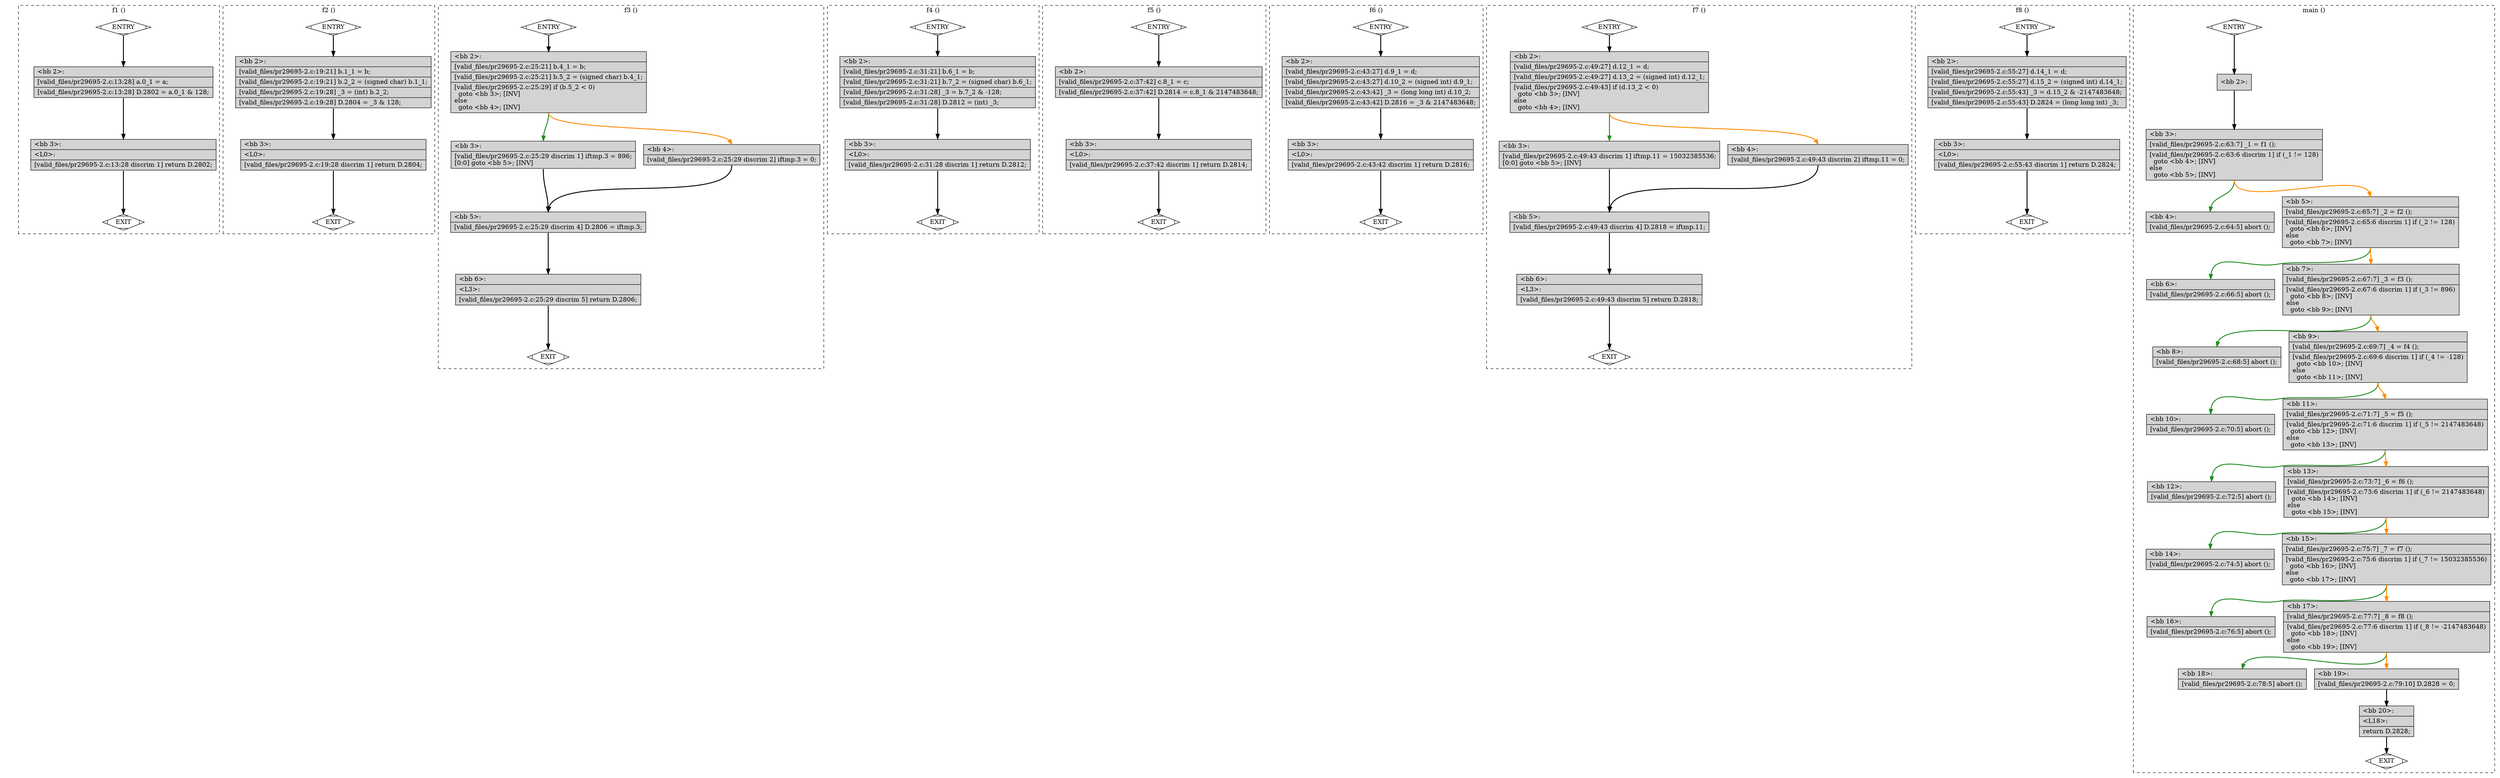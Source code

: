 digraph "a-pr29695-2.c.015t.cfg" {
overlap=false;
subgraph "cluster_f1" {
	style="dashed";
	color="black";
	label="f1 ()";
	fn_0_basic_block_0 [shape=Mdiamond,style=filled,fillcolor=white,label="ENTRY"];

	fn_0_basic_block_1 [shape=Mdiamond,style=filled,fillcolor=white,label="EXIT"];

	fn_0_basic_block_2 [shape=record,style=filled,fillcolor=lightgrey,label="{\<bb\ 2\>:\l\
|[valid_files/pr29695-2.c:13:28]\ a.0_1\ =\ a;\l\
|[valid_files/pr29695-2.c:13:28]\ D.2802\ =\ a.0_1\ &\ 128;\l\
}"];

	fn_0_basic_block_3 [shape=record,style=filled,fillcolor=lightgrey,label="{\<bb\ 3\>:\l\
|\<L0\>:\l\
|[valid_files/pr29695-2.c:13:28\ discrim\ 1]\ return\ D.2802;\l\
}"];

	fn_0_basic_block_0:s -> fn_0_basic_block_2:n [style="solid,bold",color=black,weight=100,constraint=true];
	fn_0_basic_block_2:s -> fn_0_basic_block_3:n [style="solid,bold",color=black,weight=100,constraint=true];
	fn_0_basic_block_3:s -> fn_0_basic_block_1:n [style="solid,bold",color=black,weight=10,constraint=true];
	fn_0_basic_block_0:s -> fn_0_basic_block_1:n [style="invis",constraint=true];
}
subgraph "cluster_f2" {
	style="dashed";
	color="black";
	label="f2 ()";
	fn_1_basic_block_0 [shape=Mdiamond,style=filled,fillcolor=white,label="ENTRY"];

	fn_1_basic_block_1 [shape=Mdiamond,style=filled,fillcolor=white,label="EXIT"];

	fn_1_basic_block_2 [shape=record,style=filled,fillcolor=lightgrey,label="{\<bb\ 2\>:\l\
|[valid_files/pr29695-2.c:19:21]\ b.1_1\ =\ b;\l\
|[valid_files/pr29695-2.c:19:21]\ b.2_2\ =\ (signed\ char)\ b.1_1;\l\
|[valid_files/pr29695-2.c:19:28]\ _3\ =\ (int)\ b.2_2;\l\
|[valid_files/pr29695-2.c:19:28]\ D.2804\ =\ _3\ &\ 128;\l\
}"];

	fn_1_basic_block_3 [shape=record,style=filled,fillcolor=lightgrey,label="{\<bb\ 3\>:\l\
|\<L0\>:\l\
|[valid_files/pr29695-2.c:19:28\ discrim\ 1]\ return\ D.2804;\l\
}"];

	fn_1_basic_block_0:s -> fn_1_basic_block_2:n [style="solid,bold",color=black,weight=100,constraint=true];
	fn_1_basic_block_2:s -> fn_1_basic_block_3:n [style="solid,bold",color=black,weight=100,constraint=true];
	fn_1_basic_block_3:s -> fn_1_basic_block_1:n [style="solid,bold",color=black,weight=10,constraint=true];
	fn_1_basic_block_0:s -> fn_1_basic_block_1:n [style="invis",constraint=true];
}
subgraph "cluster_f3" {
	style="dashed";
	color="black";
	label="f3 ()";
	fn_2_basic_block_0 [shape=Mdiamond,style=filled,fillcolor=white,label="ENTRY"];

	fn_2_basic_block_1 [shape=Mdiamond,style=filled,fillcolor=white,label="EXIT"];

	fn_2_basic_block_2 [shape=record,style=filled,fillcolor=lightgrey,label="{\<bb\ 2\>:\l\
|[valid_files/pr29695-2.c:25:21]\ b.4_1\ =\ b;\l\
|[valid_files/pr29695-2.c:25:21]\ b.5_2\ =\ (signed\ char)\ b.4_1;\l\
|[valid_files/pr29695-2.c:25:29]\ if\ (b.5_2\ \<\ 0)\l\
\ \ goto\ \<bb\ 3\>;\ [INV]\l\
else\l\
\ \ goto\ \<bb\ 4\>;\ [INV]\l\
}"];

	fn_2_basic_block_3 [shape=record,style=filled,fillcolor=lightgrey,label="{\<bb\ 3\>:\l\
|[valid_files/pr29695-2.c:25:29\ discrim\ 1]\ iftmp.3\ =\ 896;\l\
[0:0]\ goto\ \<bb\ 5\>;\ [INV]\l\
}"];

	fn_2_basic_block_4 [shape=record,style=filled,fillcolor=lightgrey,label="{\<bb\ 4\>:\l\
|[valid_files/pr29695-2.c:25:29\ discrim\ 2]\ iftmp.3\ =\ 0;\l\
}"];

	fn_2_basic_block_5 [shape=record,style=filled,fillcolor=lightgrey,label="{\<bb\ 5\>:\l\
|[valid_files/pr29695-2.c:25:29\ discrim\ 4]\ D.2806\ =\ iftmp.3;\l\
}"];

	fn_2_basic_block_6 [shape=record,style=filled,fillcolor=lightgrey,label="{\<bb\ 6\>:\l\
|\<L3\>:\l\
|[valid_files/pr29695-2.c:25:29\ discrim\ 5]\ return\ D.2806;\l\
}"];

	fn_2_basic_block_0:s -> fn_2_basic_block_2:n [style="solid,bold",color=black,weight=100,constraint=true];
	fn_2_basic_block_2:s -> fn_2_basic_block_3:n [style="solid,bold",color=forestgreen,weight=10,constraint=true];
	fn_2_basic_block_2:s -> fn_2_basic_block_4:n [style="solid,bold",color=darkorange,weight=10,constraint=true];
	fn_2_basic_block_3:s -> fn_2_basic_block_5:n [style="solid,bold",color=black,weight=100,constraint=true];
	fn_2_basic_block_4:s -> fn_2_basic_block_5:n [style="solid,bold",color=black,weight=100,constraint=true];
	fn_2_basic_block_5:s -> fn_2_basic_block_6:n [style="solid,bold",color=black,weight=100,constraint=true];
	fn_2_basic_block_6:s -> fn_2_basic_block_1:n [style="solid,bold",color=black,weight=10,constraint=true];
	fn_2_basic_block_0:s -> fn_2_basic_block_1:n [style="invis",constraint=true];
}
subgraph "cluster_f4" {
	style="dashed";
	color="black";
	label="f4 ()";
	fn_3_basic_block_0 [shape=Mdiamond,style=filled,fillcolor=white,label="ENTRY"];

	fn_3_basic_block_1 [shape=Mdiamond,style=filled,fillcolor=white,label="EXIT"];

	fn_3_basic_block_2 [shape=record,style=filled,fillcolor=lightgrey,label="{\<bb\ 2\>:\l\
|[valid_files/pr29695-2.c:31:21]\ b.6_1\ =\ b;\l\
|[valid_files/pr29695-2.c:31:21]\ b.7_2\ =\ (signed\ char)\ b.6_1;\l\
|[valid_files/pr29695-2.c:31:28]\ _3\ =\ b.7_2\ &\ -128;\l\
|[valid_files/pr29695-2.c:31:28]\ D.2812\ =\ (int)\ _3;\l\
}"];

	fn_3_basic_block_3 [shape=record,style=filled,fillcolor=lightgrey,label="{\<bb\ 3\>:\l\
|\<L0\>:\l\
|[valid_files/pr29695-2.c:31:28\ discrim\ 1]\ return\ D.2812;\l\
}"];

	fn_3_basic_block_0:s -> fn_3_basic_block_2:n [style="solid,bold",color=black,weight=100,constraint=true];
	fn_3_basic_block_2:s -> fn_3_basic_block_3:n [style="solid,bold",color=black,weight=100,constraint=true];
	fn_3_basic_block_3:s -> fn_3_basic_block_1:n [style="solid,bold",color=black,weight=10,constraint=true];
	fn_3_basic_block_0:s -> fn_3_basic_block_1:n [style="invis",constraint=true];
}
subgraph "cluster_f5" {
	style="dashed";
	color="black";
	label="f5 ()";
	fn_4_basic_block_0 [shape=Mdiamond,style=filled,fillcolor=white,label="ENTRY"];

	fn_4_basic_block_1 [shape=Mdiamond,style=filled,fillcolor=white,label="EXIT"];

	fn_4_basic_block_2 [shape=record,style=filled,fillcolor=lightgrey,label="{\<bb\ 2\>:\l\
|[valid_files/pr29695-2.c:37:42]\ c.8_1\ =\ c;\l\
|[valid_files/pr29695-2.c:37:42]\ D.2814\ =\ c.8_1\ &\ 2147483648;\l\
}"];

	fn_4_basic_block_3 [shape=record,style=filled,fillcolor=lightgrey,label="{\<bb\ 3\>:\l\
|\<L0\>:\l\
|[valid_files/pr29695-2.c:37:42\ discrim\ 1]\ return\ D.2814;\l\
}"];

	fn_4_basic_block_0:s -> fn_4_basic_block_2:n [style="solid,bold",color=black,weight=100,constraint=true];
	fn_4_basic_block_2:s -> fn_4_basic_block_3:n [style="solid,bold",color=black,weight=100,constraint=true];
	fn_4_basic_block_3:s -> fn_4_basic_block_1:n [style="solid,bold",color=black,weight=10,constraint=true];
	fn_4_basic_block_0:s -> fn_4_basic_block_1:n [style="invis",constraint=true];
}
subgraph "cluster_f6" {
	style="dashed";
	color="black";
	label="f6 ()";
	fn_5_basic_block_0 [shape=Mdiamond,style=filled,fillcolor=white,label="ENTRY"];

	fn_5_basic_block_1 [shape=Mdiamond,style=filled,fillcolor=white,label="EXIT"];

	fn_5_basic_block_2 [shape=record,style=filled,fillcolor=lightgrey,label="{\<bb\ 2\>:\l\
|[valid_files/pr29695-2.c:43:27]\ d.9_1\ =\ d;\l\
|[valid_files/pr29695-2.c:43:27]\ d.10_2\ =\ (signed\ int)\ d.9_1;\l\
|[valid_files/pr29695-2.c:43:42]\ _3\ =\ (long\ long\ int)\ d.10_2;\l\
|[valid_files/pr29695-2.c:43:42]\ D.2816\ =\ _3\ &\ 2147483648;\l\
}"];

	fn_5_basic_block_3 [shape=record,style=filled,fillcolor=lightgrey,label="{\<bb\ 3\>:\l\
|\<L0\>:\l\
|[valid_files/pr29695-2.c:43:42\ discrim\ 1]\ return\ D.2816;\l\
}"];

	fn_5_basic_block_0:s -> fn_5_basic_block_2:n [style="solid,bold",color=black,weight=100,constraint=true];
	fn_5_basic_block_2:s -> fn_5_basic_block_3:n [style="solid,bold",color=black,weight=100,constraint=true];
	fn_5_basic_block_3:s -> fn_5_basic_block_1:n [style="solid,bold",color=black,weight=10,constraint=true];
	fn_5_basic_block_0:s -> fn_5_basic_block_1:n [style="invis",constraint=true];
}
subgraph "cluster_f7" {
	style="dashed";
	color="black";
	label="f7 ()";
	fn_6_basic_block_0 [shape=Mdiamond,style=filled,fillcolor=white,label="ENTRY"];

	fn_6_basic_block_1 [shape=Mdiamond,style=filled,fillcolor=white,label="EXIT"];

	fn_6_basic_block_2 [shape=record,style=filled,fillcolor=lightgrey,label="{\<bb\ 2\>:\l\
|[valid_files/pr29695-2.c:49:27]\ d.12_1\ =\ d;\l\
|[valid_files/pr29695-2.c:49:27]\ d.13_2\ =\ (signed\ int)\ d.12_1;\l\
|[valid_files/pr29695-2.c:49:43]\ if\ (d.13_2\ \<\ 0)\l\
\ \ goto\ \<bb\ 3\>;\ [INV]\l\
else\l\
\ \ goto\ \<bb\ 4\>;\ [INV]\l\
}"];

	fn_6_basic_block_3 [shape=record,style=filled,fillcolor=lightgrey,label="{\<bb\ 3\>:\l\
|[valid_files/pr29695-2.c:49:43\ discrim\ 1]\ iftmp.11\ =\ 15032385536;\l\
[0:0]\ goto\ \<bb\ 5\>;\ [INV]\l\
}"];

	fn_6_basic_block_4 [shape=record,style=filled,fillcolor=lightgrey,label="{\<bb\ 4\>:\l\
|[valid_files/pr29695-2.c:49:43\ discrim\ 2]\ iftmp.11\ =\ 0;\l\
}"];

	fn_6_basic_block_5 [shape=record,style=filled,fillcolor=lightgrey,label="{\<bb\ 5\>:\l\
|[valid_files/pr29695-2.c:49:43\ discrim\ 4]\ D.2818\ =\ iftmp.11;\l\
}"];

	fn_6_basic_block_6 [shape=record,style=filled,fillcolor=lightgrey,label="{\<bb\ 6\>:\l\
|\<L3\>:\l\
|[valid_files/pr29695-2.c:49:43\ discrim\ 5]\ return\ D.2818;\l\
}"];

	fn_6_basic_block_0:s -> fn_6_basic_block_2:n [style="solid,bold",color=black,weight=100,constraint=true];
	fn_6_basic_block_2:s -> fn_6_basic_block_3:n [style="solid,bold",color=forestgreen,weight=10,constraint=true];
	fn_6_basic_block_2:s -> fn_6_basic_block_4:n [style="solid,bold",color=darkorange,weight=10,constraint=true];
	fn_6_basic_block_3:s -> fn_6_basic_block_5:n [style="solid,bold",color=black,weight=100,constraint=true];
	fn_6_basic_block_4:s -> fn_6_basic_block_5:n [style="solid,bold",color=black,weight=100,constraint=true];
	fn_6_basic_block_5:s -> fn_6_basic_block_6:n [style="solid,bold",color=black,weight=100,constraint=true];
	fn_6_basic_block_6:s -> fn_6_basic_block_1:n [style="solid,bold",color=black,weight=10,constraint=true];
	fn_6_basic_block_0:s -> fn_6_basic_block_1:n [style="invis",constraint=true];
}
subgraph "cluster_f8" {
	style="dashed";
	color="black";
	label="f8 ()";
	fn_7_basic_block_0 [shape=Mdiamond,style=filled,fillcolor=white,label="ENTRY"];

	fn_7_basic_block_1 [shape=Mdiamond,style=filled,fillcolor=white,label="EXIT"];

	fn_7_basic_block_2 [shape=record,style=filled,fillcolor=lightgrey,label="{\<bb\ 2\>:\l\
|[valid_files/pr29695-2.c:55:27]\ d.14_1\ =\ d;\l\
|[valid_files/pr29695-2.c:55:27]\ d.15_2\ =\ (signed\ int)\ d.14_1;\l\
|[valid_files/pr29695-2.c:55:43]\ _3\ =\ d.15_2\ &\ -2147483648;\l\
|[valid_files/pr29695-2.c:55:43]\ D.2824\ =\ (long\ long\ int)\ _3;\l\
}"];

	fn_7_basic_block_3 [shape=record,style=filled,fillcolor=lightgrey,label="{\<bb\ 3\>:\l\
|\<L0\>:\l\
|[valid_files/pr29695-2.c:55:43\ discrim\ 1]\ return\ D.2824;\l\
}"];

	fn_7_basic_block_0:s -> fn_7_basic_block_2:n [style="solid,bold",color=black,weight=100,constraint=true];
	fn_7_basic_block_2:s -> fn_7_basic_block_3:n [style="solid,bold",color=black,weight=100,constraint=true];
	fn_7_basic_block_3:s -> fn_7_basic_block_1:n [style="solid,bold",color=black,weight=10,constraint=true];
	fn_7_basic_block_0:s -> fn_7_basic_block_1:n [style="invis",constraint=true];
}
subgraph "cluster_main" {
	style="dashed";
	color="black";
	label="main ()";
	fn_8_basic_block_0 [shape=Mdiamond,style=filled,fillcolor=white,label="ENTRY"];

	fn_8_basic_block_1 [shape=Mdiamond,style=filled,fillcolor=white,label="EXIT"];

	fn_8_basic_block_2 [shape=record,style=filled,fillcolor=lightgrey,label="{\<bb\ 2\>:\l\
}"];

	fn_8_basic_block_3 [shape=record,style=filled,fillcolor=lightgrey,label="{\<bb\ 3\>:\l\
|[valid_files/pr29695-2.c:63:7]\ _1\ =\ f1\ ();\l\
|[valid_files/pr29695-2.c:63:6\ discrim\ 1]\ if\ (_1\ !=\ 128)\l\
\ \ goto\ \<bb\ 4\>;\ [INV]\l\
else\l\
\ \ goto\ \<bb\ 5\>;\ [INV]\l\
}"];

	fn_8_basic_block_4 [shape=record,style=filled,fillcolor=lightgrey,label="{\<bb\ 4\>:\l\
|[valid_files/pr29695-2.c:64:5]\ abort\ ();\l\
}"];

	fn_8_basic_block_5 [shape=record,style=filled,fillcolor=lightgrey,label="{\<bb\ 5\>:\l\
|[valid_files/pr29695-2.c:65:7]\ _2\ =\ f2\ ();\l\
|[valid_files/pr29695-2.c:65:6\ discrim\ 1]\ if\ (_2\ !=\ 128)\l\
\ \ goto\ \<bb\ 6\>;\ [INV]\l\
else\l\
\ \ goto\ \<bb\ 7\>;\ [INV]\l\
}"];

	fn_8_basic_block_6 [shape=record,style=filled,fillcolor=lightgrey,label="{\<bb\ 6\>:\l\
|[valid_files/pr29695-2.c:66:5]\ abort\ ();\l\
}"];

	fn_8_basic_block_7 [shape=record,style=filled,fillcolor=lightgrey,label="{\<bb\ 7\>:\l\
|[valid_files/pr29695-2.c:67:7]\ _3\ =\ f3\ ();\l\
|[valid_files/pr29695-2.c:67:6\ discrim\ 1]\ if\ (_3\ !=\ 896)\l\
\ \ goto\ \<bb\ 8\>;\ [INV]\l\
else\l\
\ \ goto\ \<bb\ 9\>;\ [INV]\l\
}"];

	fn_8_basic_block_8 [shape=record,style=filled,fillcolor=lightgrey,label="{\<bb\ 8\>:\l\
|[valid_files/pr29695-2.c:68:5]\ abort\ ();\l\
}"];

	fn_8_basic_block_9 [shape=record,style=filled,fillcolor=lightgrey,label="{\<bb\ 9\>:\l\
|[valid_files/pr29695-2.c:69:7]\ _4\ =\ f4\ ();\l\
|[valid_files/pr29695-2.c:69:6\ discrim\ 1]\ if\ (_4\ !=\ -128)\l\
\ \ goto\ \<bb\ 10\>;\ [INV]\l\
else\l\
\ \ goto\ \<bb\ 11\>;\ [INV]\l\
}"];

	fn_8_basic_block_10 [shape=record,style=filled,fillcolor=lightgrey,label="{\<bb\ 10\>:\l\
|[valid_files/pr29695-2.c:70:5]\ abort\ ();\l\
}"];

	fn_8_basic_block_11 [shape=record,style=filled,fillcolor=lightgrey,label="{\<bb\ 11\>:\l\
|[valid_files/pr29695-2.c:71:7]\ _5\ =\ f5\ ();\l\
|[valid_files/pr29695-2.c:71:6\ discrim\ 1]\ if\ (_5\ !=\ 2147483648)\l\
\ \ goto\ \<bb\ 12\>;\ [INV]\l\
else\l\
\ \ goto\ \<bb\ 13\>;\ [INV]\l\
}"];

	fn_8_basic_block_12 [shape=record,style=filled,fillcolor=lightgrey,label="{\<bb\ 12\>:\l\
|[valid_files/pr29695-2.c:72:5]\ abort\ ();\l\
}"];

	fn_8_basic_block_13 [shape=record,style=filled,fillcolor=lightgrey,label="{\<bb\ 13\>:\l\
|[valid_files/pr29695-2.c:73:7]\ _6\ =\ f6\ ();\l\
|[valid_files/pr29695-2.c:73:6\ discrim\ 1]\ if\ (_6\ !=\ 2147483648)\l\
\ \ goto\ \<bb\ 14\>;\ [INV]\l\
else\l\
\ \ goto\ \<bb\ 15\>;\ [INV]\l\
}"];

	fn_8_basic_block_14 [shape=record,style=filled,fillcolor=lightgrey,label="{\<bb\ 14\>:\l\
|[valid_files/pr29695-2.c:74:5]\ abort\ ();\l\
}"];

	fn_8_basic_block_15 [shape=record,style=filled,fillcolor=lightgrey,label="{\<bb\ 15\>:\l\
|[valid_files/pr29695-2.c:75:7]\ _7\ =\ f7\ ();\l\
|[valid_files/pr29695-2.c:75:6\ discrim\ 1]\ if\ (_7\ !=\ 15032385536)\l\
\ \ goto\ \<bb\ 16\>;\ [INV]\l\
else\l\
\ \ goto\ \<bb\ 17\>;\ [INV]\l\
}"];

	fn_8_basic_block_16 [shape=record,style=filled,fillcolor=lightgrey,label="{\<bb\ 16\>:\l\
|[valid_files/pr29695-2.c:76:5]\ abort\ ();\l\
}"];

	fn_8_basic_block_17 [shape=record,style=filled,fillcolor=lightgrey,label="{\<bb\ 17\>:\l\
|[valid_files/pr29695-2.c:77:7]\ _8\ =\ f8\ ();\l\
|[valid_files/pr29695-2.c:77:6\ discrim\ 1]\ if\ (_8\ !=\ -2147483648)\l\
\ \ goto\ \<bb\ 18\>;\ [INV]\l\
else\l\
\ \ goto\ \<bb\ 19\>;\ [INV]\l\
}"];

	fn_8_basic_block_18 [shape=record,style=filled,fillcolor=lightgrey,label="{\<bb\ 18\>:\l\
|[valid_files/pr29695-2.c:78:5]\ abort\ ();\l\
}"];

	fn_8_basic_block_19 [shape=record,style=filled,fillcolor=lightgrey,label="{\<bb\ 19\>:\l\
|[valid_files/pr29695-2.c:79:10]\ D.2828\ =\ 0;\l\
}"];

	fn_8_basic_block_20 [shape=record,style=filled,fillcolor=lightgrey,label="{\<bb\ 20\>:\l\
|\<L18\>:\l\
|return\ D.2828;\l\
}"];

	fn_8_basic_block_0:s -> fn_8_basic_block_2:n [style="solid,bold",color=black,weight=100,constraint=true];
	fn_8_basic_block_2:s -> fn_8_basic_block_3:n [style="solid,bold",color=black,weight=100,constraint=true];
	fn_8_basic_block_3:s -> fn_8_basic_block_4:n [style="solid,bold",color=forestgreen,weight=10,constraint=true];
	fn_8_basic_block_3:s -> fn_8_basic_block_5:n [style="solid,bold",color=darkorange,weight=10,constraint=true];
	fn_8_basic_block_5:s -> fn_8_basic_block_6:n [style="solid,bold",color=forestgreen,weight=10,constraint=true];
	fn_8_basic_block_5:s -> fn_8_basic_block_7:n [style="solid,bold",color=darkorange,weight=10,constraint=true];
	fn_8_basic_block_7:s -> fn_8_basic_block_8:n [style="solid,bold",color=forestgreen,weight=10,constraint=true];
	fn_8_basic_block_7:s -> fn_8_basic_block_9:n [style="solid,bold",color=darkorange,weight=10,constraint=true];
	fn_8_basic_block_9:s -> fn_8_basic_block_10:n [style="solid,bold",color=forestgreen,weight=10,constraint=true];
	fn_8_basic_block_9:s -> fn_8_basic_block_11:n [style="solid,bold",color=darkorange,weight=10,constraint=true];
	fn_8_basic_block_11:s -> fn_8_basic_block_12:n [style="solid,bold",color=forestgreen,weight=10,constraint=true];
	fn_8_basic_block_11:s -> fn_8_basic_block_13:n [style="solid,bold",color=darkorange,weight=10,constraint=true];
	fn_8_basic_block_13:s -> fn_8_basic_block_14:n [style="solid,bold",color=forestgreen,weight=10,constraint=true];
	fn_8_basic_block_13:s -> fn_8_basic_block_15:n [style="solid,bold",color=darkorange,weight=10,constraint=true];
	fn_8_basic_block_15:s -> fn_8_basic_block_16:n [style="solid,bold",color=forestgreen,weight=10,constraint=true];
	fn_8_basic_block_15:s -> fn_8_basic_block_17:n [style="solid,bold",color=darkorange,weight=10,constraint=true];
	fn_8_basic_block_17:s -> fn_8_basic_block_18:n [style="solid,bold",color=forestgreen,weight=10,constraint=true];
	fn_8_basic_block_17:s -> fn_8_basic_block_19:n [style="solid,bold",color=darkorange,weight=10,constraint=true];
	fn_8_basic_block_19:s -> fn_8_basic_block_20:n [style="solid,bold",color=black,weight=100,constraint=true];
	fn_8_basic_block_20:s -> fn_8_basic_block_1:n [style="solid,bold",color=black,weight=10,constraint=true];
	fn_8_basic_block_0:s -> fn_8_basic_block_1:n [style="invis",constraint=true];
}
}
